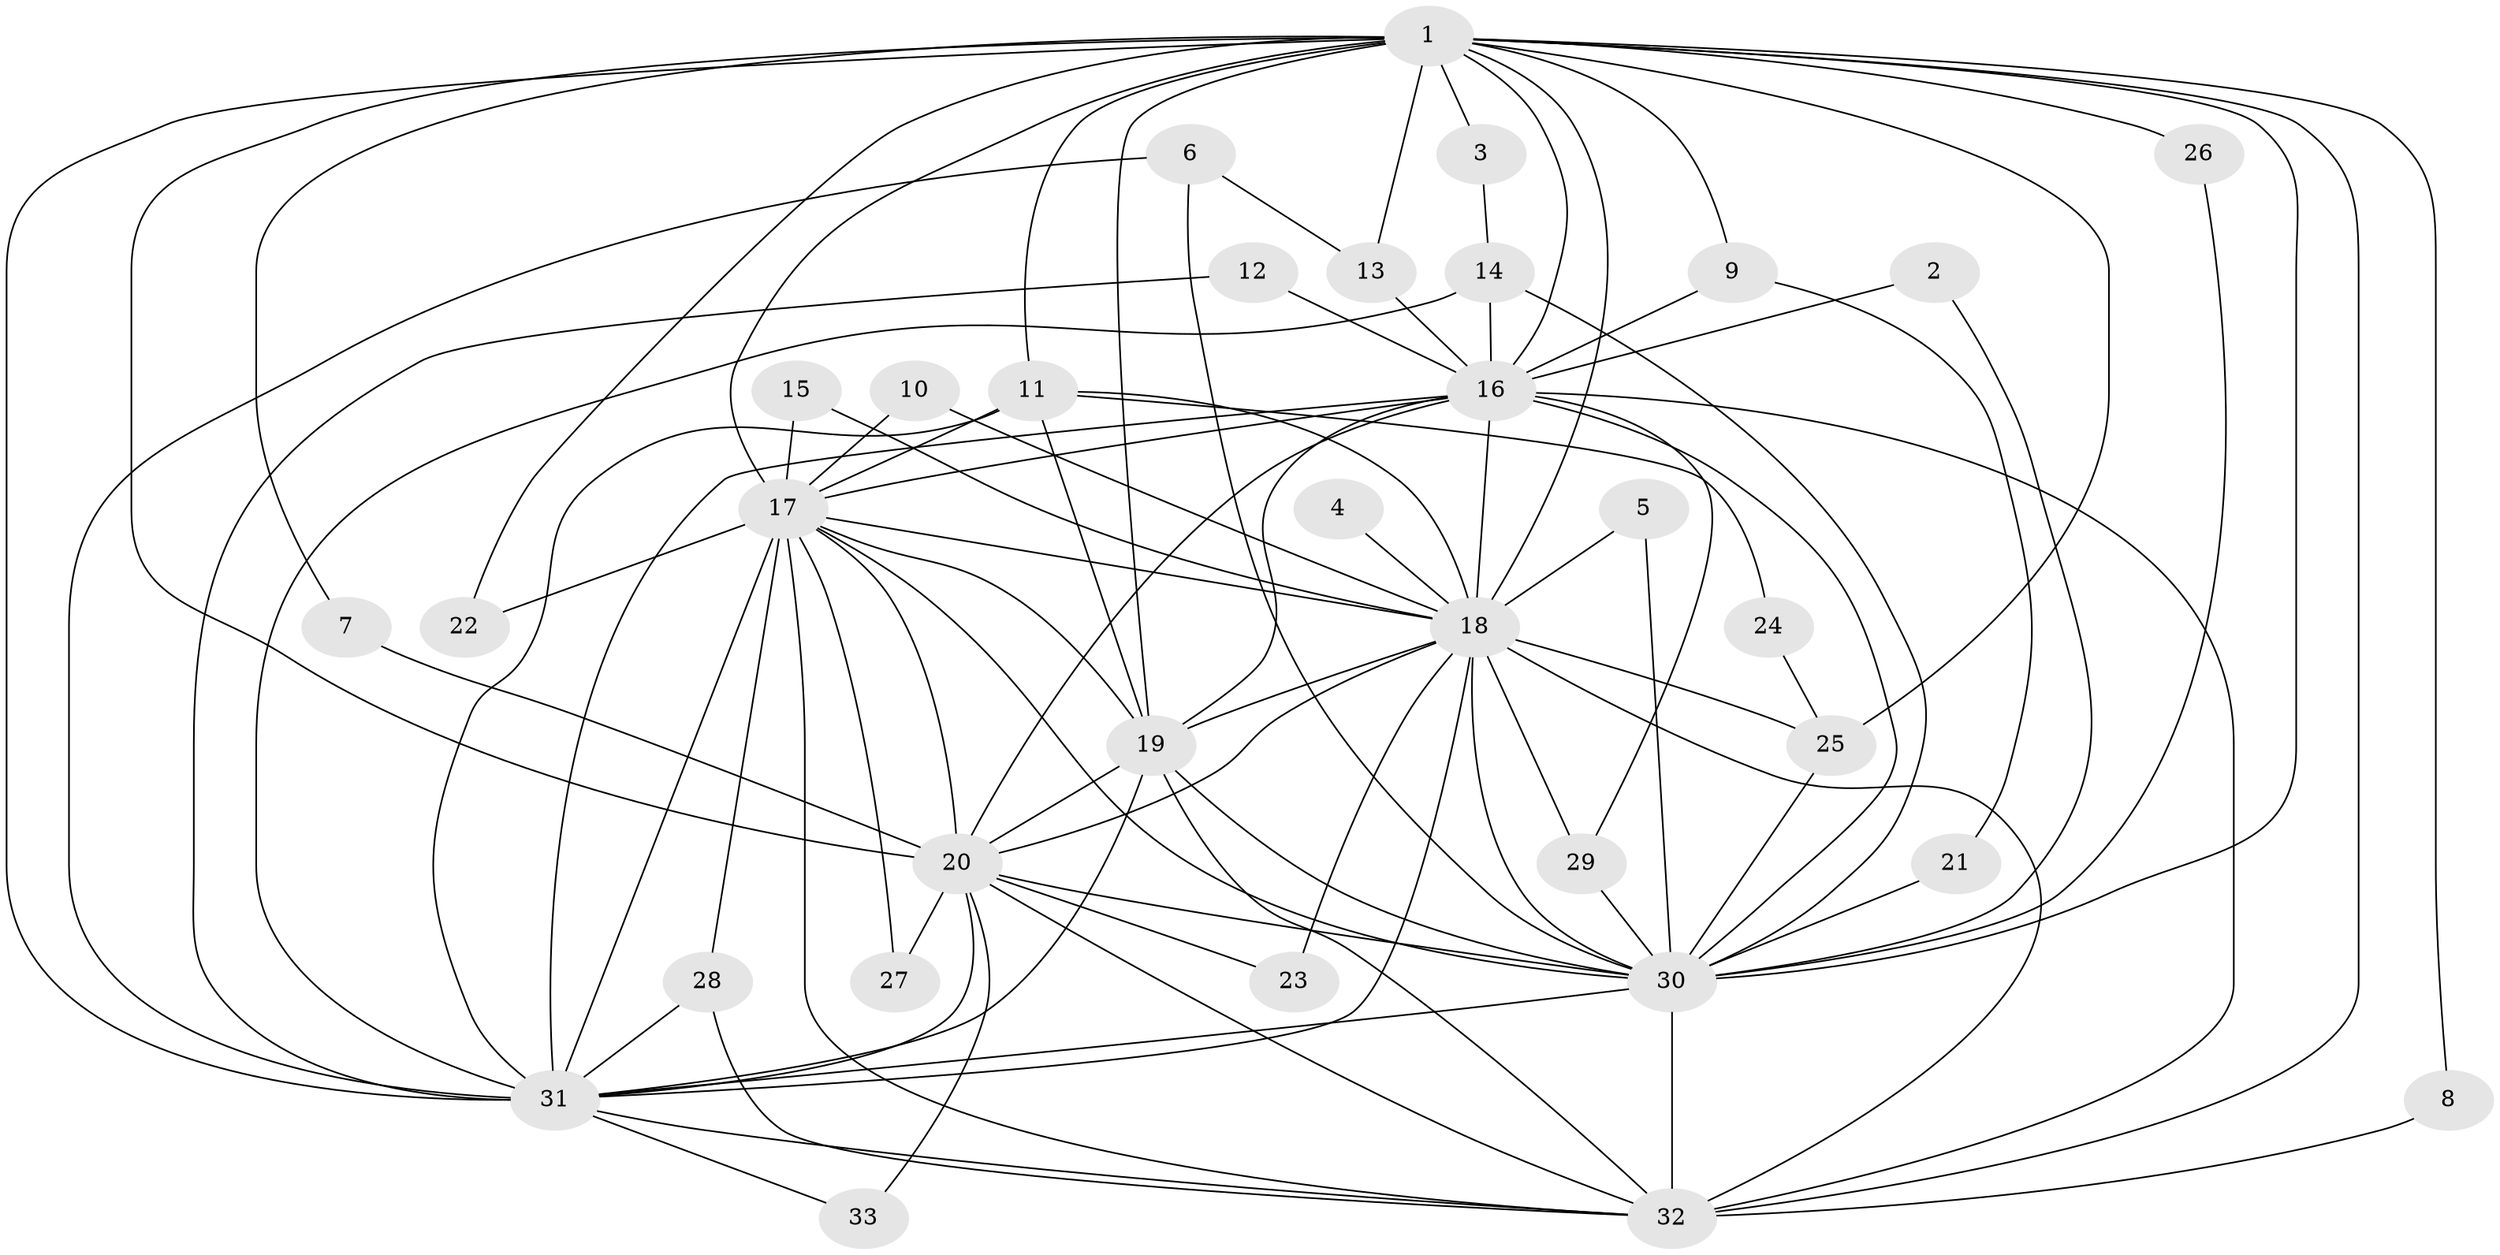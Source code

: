 // original degree distribution, {15: 0.03076923076923077, 19: 0.015384615384615385, 11: 0.015384615384615385, 17: 0.03076923076923077, 23: 0.015384615384615385, 13: 0.015384615384615385, 14: 0.015384615384615385, 25: 0.015384615384615385, 4: 0.12307692307692308, 2: 0.5384615384615384, 3: 0.16923076923076924, 6: 0.015384615384615385}
// Generated by graph-tools (version 1.1) at 2025/25/03/09/25 03:25:38]
// undirected, 33 vertices, 91 edges
graph export_dot {
graph [start="1"]
  node [color=gray90,style=filled];
  1;
  2;
  3;
  4;
  5;
  6;
  7;
  8;
  9;
  10;
  11;
  12;
  13;
  14;
  15;
  16;
  17;
  18;
  19;
  20;
  21;
  22;
  23;
  24;
  25;
  26;
  27;
  28;
  29;
  30;
  31;
  32;
  33;
  1 -- 3 [weight=1.0];
  1 -- 7 [weight=1.0];
  1 -- 8 [weight=1.0];
  1 -- 9 [weight=1.0];
  1 -- 11 [weight=1.0];
  1 -- 13 [weight=1.0];
  1 -- 16 [weight=2.0];
  1 -- 17 [weight=3.0];
  1 -- 18 [weight=2.0];
  1 -- 19 [weight=2.0];
  1 -- 20 [weight=3.0];
  1 -- 22 [weight=1.0];
  1 -- 25 [weight=2.0];
  1 -- 26 [weight=2.0];
  1 -- 30 [weight=2.0];
  1 -- 31 [weight=4.0];
  1 -- 32 [weight=3.0];
  2 -- 16 [weight=1.0];
  2 -- 30 [weight=1.0];
  3 -- 14 [weight=1.0];
  4 -- 18 [weight=1.0];
  5 -- 18 [weight=1.0];
  5 -- 30 [weight=1.0];
  6 -- 13 [weight=1.0];
  6 -- 30 [weight=1.0];
  6 -- 31 [weight=1.0];
  7 -- 20 [weight=1.0];
  8 -- 32 [weight=1.0];
  9 -- 16 [weight=1.0];
  9 -- 21 [weight=1.0];
  10 -- 17 [weight=1.0];
  10 -- 18 [weight=1.0];
  11 -- 17 [weight=1.0];
  11 -- 18 [weight=1.0];
  11 -- 19 [weight=1.0];
  11 -- 24 [weight=1.0];
  11 -- 31 [weight=1.0];
  12 -- 16 [weight=1.0];
  12 -- 31 [weight=1.0];
  13 -- 16 [weight=1.0];
  14 -- 16 [weight=1.0];
  14 -- 30 [weight=1.0];
  14 -- 31 [weight=1.0];
  15 -- 17 [weight=1.0];
  15 -- 18 [weight=1.0];
  16 -- 17 [weight=2.0];
  16 -- 18 [weight=2.0];
  16 -- 19 [weight=1.0];
  16 -- 20 [weight=1.0];
  16 -- 29 [weight=1.0];
  16 -- 30 [weight=1.0];
  16 -- 31 [weight=1.0];
  16 -- 32 [weight=1.0];
  17 -- 18 [weight=1.0];
  17 -- 19 [weight=1.0];
  17 -- 20 [weight=2.0];
  17 -- 22 [weight=1.0];
  17 -- 27 [weight=1.0];
  17 -- 28 [weight=1.0];
  17 -- 30 [weight=1.0];
  17 -- 31 [weight=1.0];
  17 -- 32 [weight=1.0];
  18 -- 19 [weight=1.0];
  18 -- 20 [weight=2.0];
  18 -- 23 [weight=1.0];
  18 -- 25 [weight=1.0];
  18 -- 29 [weight=1.0];
  18 -- 30 [weight=1.0];
  18 -- 31 [weight=1.0];
  18 -- 32 [weight=2.0];
  19 -- 20 [weight=1.0];
  19 -- 30 [weight=2.0];
  19 -- 31 [weight=1.0];
  19 -- 32 [weight=1.0];
  20 -- 23 [weight=1.0];
  20 -- 27 [weight=1.0];
  20 -- 30 [weight=2.0];
  20 -- 31 [weight=1.0];
  20 -- 32 [weight=2.0];
  20 -- 33 [weight=1.0];
  21 -- 30 [weight=2.0];
  24 -- 25 [weight=1.0];
  25 -- 30 [weight=2.0];
  26 -- 30 [weight=1.0];
  28 -- 31 [weight=1.0];
  28 -- 32 [weight=1.0];
  29 -- 30 [weight=2.0];
  30 -- 31 [weight=2.0];
  30 -- 32 [weight=2.0];
  31 -- 32 [weight=1.0];
  31 -- 33 [weight=1.0];
}
